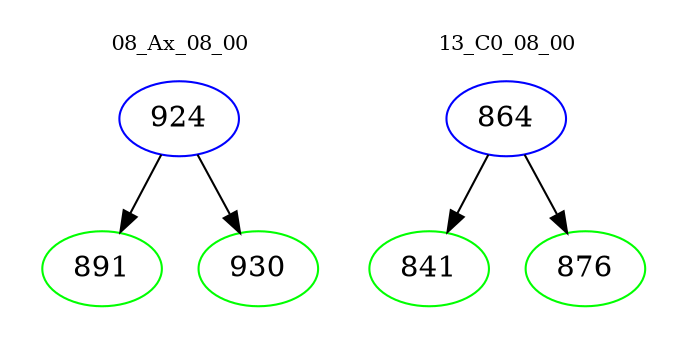 digraph{
subgraph cluster_0 {
color = white
label = "08_Ax_08_00";
fontsize=10;
T0_924 [label="924", color="blue"]
T0_924 -> T0_891 [color="black"]
T0_891 [label="891", color="green"]
T0_924 -> T0_930 [color="black"]
T0_930 [label="930", color="green"]
}
subgraph cluster_1 {
color = white
label = "13_C0_08_00";
fontsize=10;
T1_864 [label="864", color="blue"]
T1_864 -> T1_841 [color="black"]
T1_841 [label="841", color="green"]
T1_864 -> T1_876 [color="black"]
T1_876 [label="876", color="green"]
}
}
